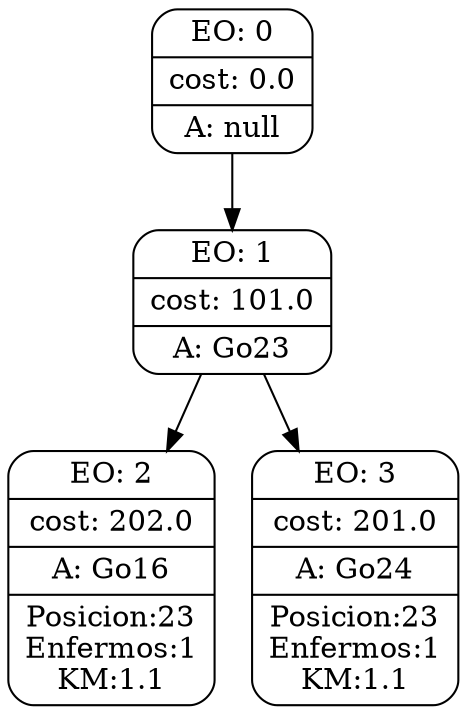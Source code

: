 digraph g {
node [shape = Mrecord];
nodo0[label="{EO: 0|cost: 0.0|A: null}"]
nodo1[label="{EO: 1|cost: 101.0|A: Go23}"]
nodo2[label="{EO: 2|cost: 202.0|A: Go16|Posicion:23
\nEnfermos:1
\nKM:1.1}"]

nodo1 -> nodo2;
nodo3[label="{EO: 3|cost: 201.0|A: Go24|Posicion:23
\nEnfermos:1
\nKM:1.1}"]

nodo1 -> nodo3;

nodo0 -> nodo1;


}